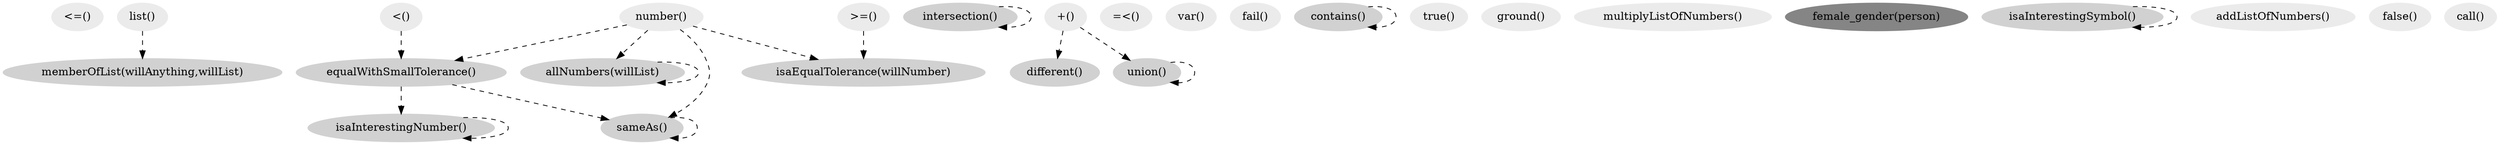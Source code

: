 digraph RDN{
0[style="filled" label="<=()" color="gray92"];
1[style="filled" label="memberOfList(willAnything,willList)" color="gray82"];
7 -> 1[label="" style=dashed];
2[style="filled" label="number()" color="gray92"];
3[style="filled" label="intersection()" color="gray82"];
3 -> 3[label="" style=dashed];
4[style="filled" label="different()" color="gray82"];
19 -> 4[label="" style=dashed];
5[style="filled" label="=<()" color="gray92"];
6[style="filled" label="var()" color="gray92"];
7[style="filled" label="list()" color="gray92"];
8[style="filled" label="equalWithSmallTolerance()" color="gray82"];
13 -> 8[label="" style=dashed];
2 -> 8[label="" style=dashed];
9[style="filled" label="fail()" color="gray92"];
10[style="filled" label="contains()" color="gray82"];
10 -> 10[label="" style=dashed];
11[style="filled" label="true()" color="gray92"];
12[style="filled" label="ground()" color="gray92"];
13[style="filled" label="<()" color="gray92"];
14[style="filled" label="multiplyListOfNumbers()" color="gray92"];
15[style="filled" label="female_gender(person)" color="gray52"];
16[style="filled" label=">=()" color="gray92"];
17[style="filled" label="allNumbers(willList)" color="gray82"];
2 -> 17[label="" style=dashed];
17 -> 17[label="" style=dashed];
18[style="filled" label="isaInterestingNumber()" color="gray82"];
18 -> 18[label="" style=dashed];
8 -> 18[label="" style=dashed];
19[style="filled" label="\+()" color="gray92"];
20[style="filled" label="isaInterestingSymbol()" color="gray82"];
20 -> 20[label="" style=dashed];
21[style="filled" label="isaEqualTolerance(willNumber)" color="gray82"];
16 -> 21[label="" style=dashed];
2 -> 21[label="" style=dashed];
22[style="filled" label="addListOfNumbers()" color="gray92"];
23[style="filled" label="false()" color="gray92"];
24[style="filled" label="union()" color="gray82"];
24 -> 24[label="" style=dashed];
19 -> 24[label="" style=dashed];
25[style="filled" label="call()" color="gray92"];
26[style="filled" label="sameAs()" color="gray82"];
2 -> 26[label="" style=dashed];
26 -> 26[label="" style=dashed];
8 -> 26[label="" style=dashed];
}

